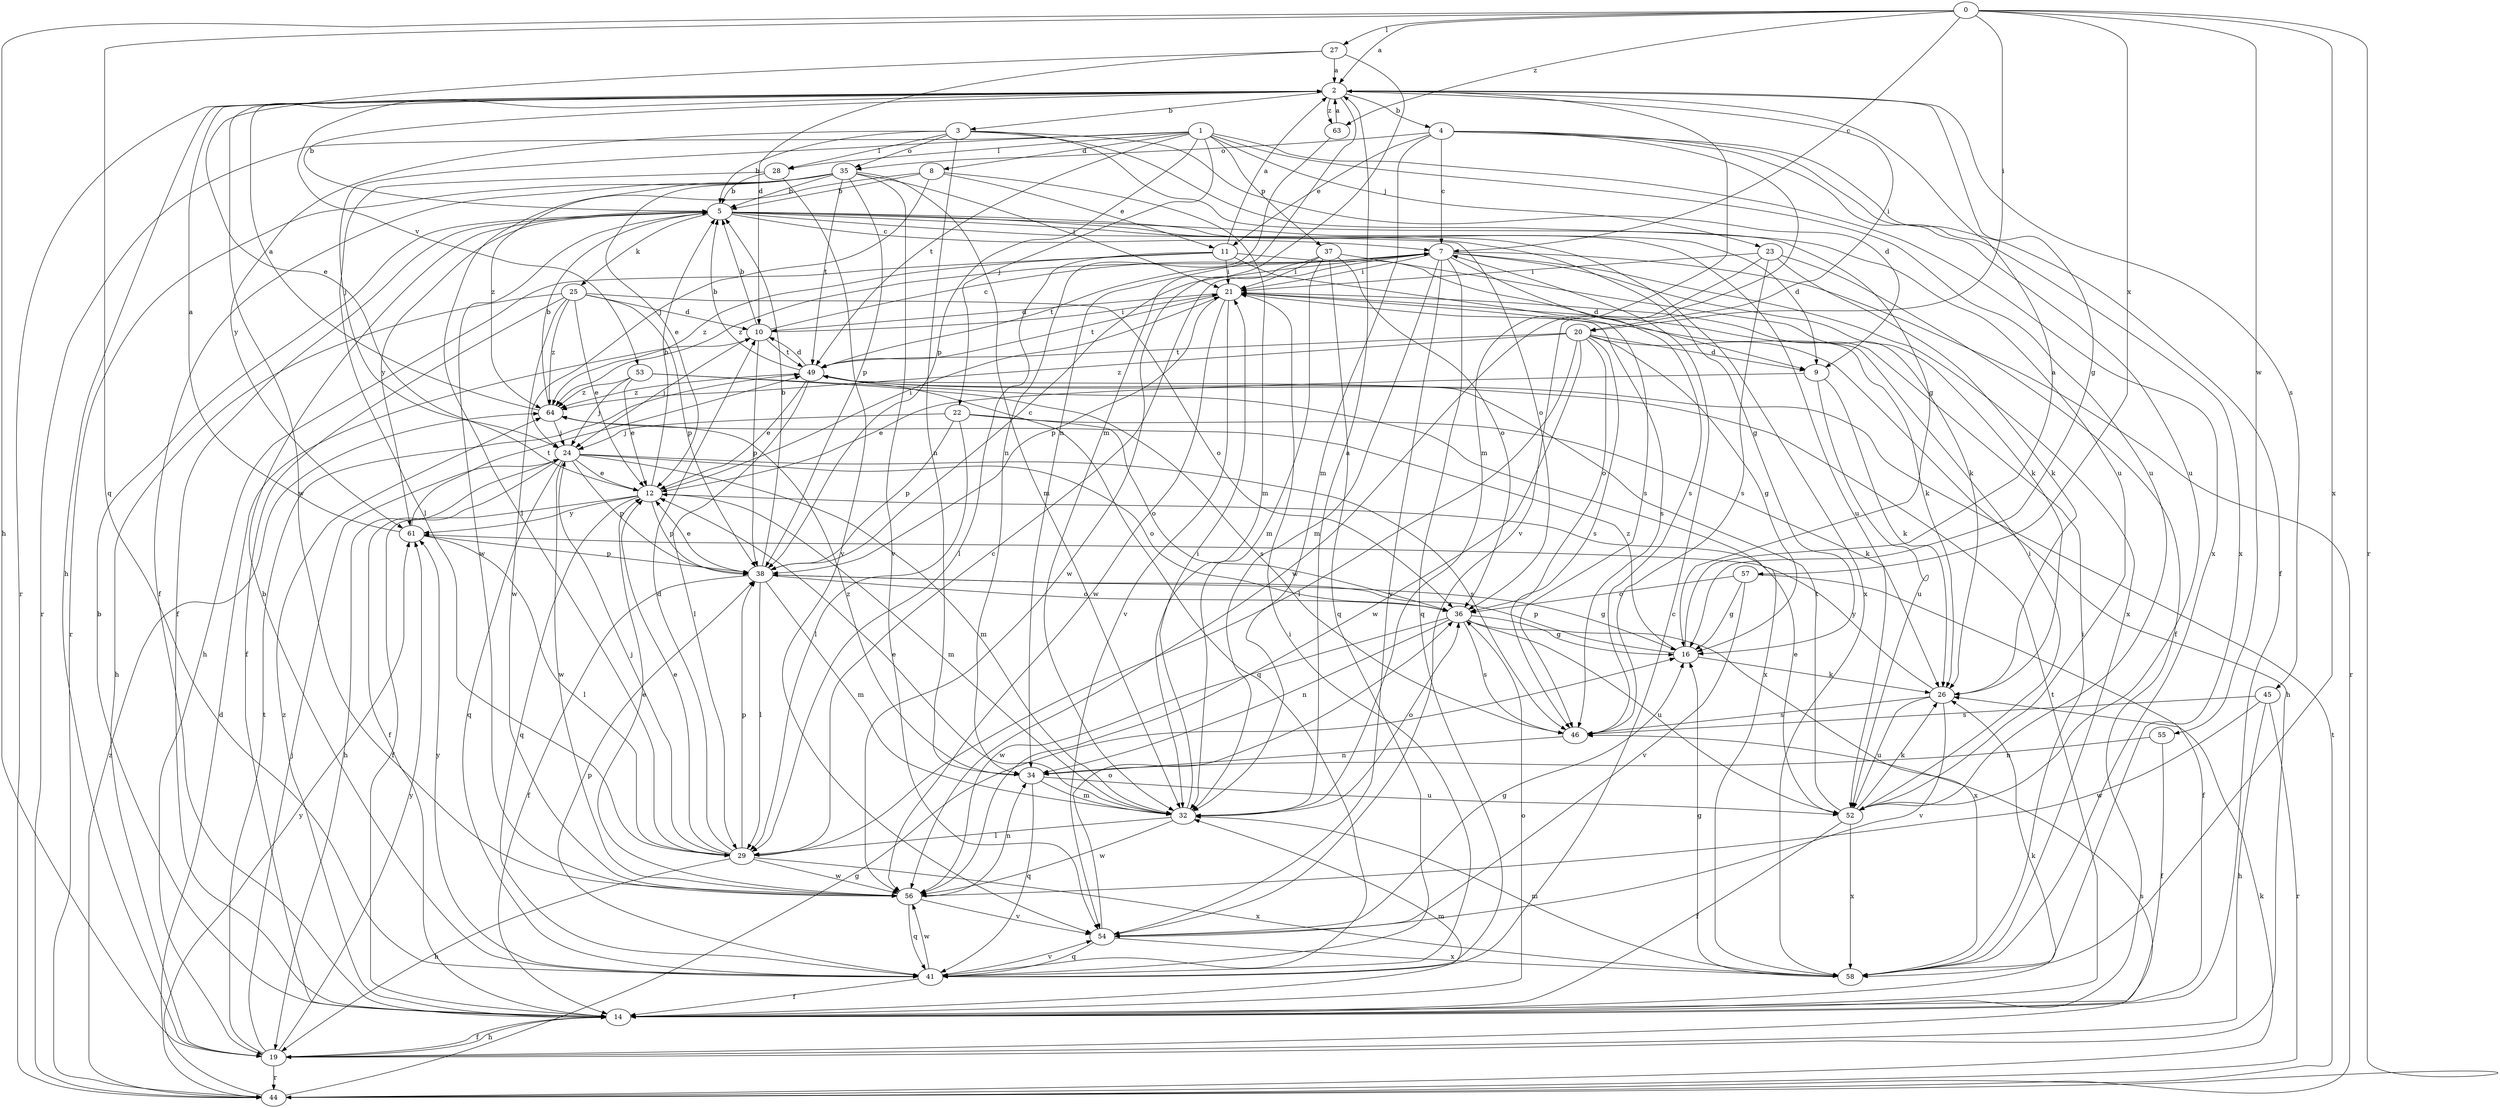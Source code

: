 strict digraph  {
0;
1;
2;
3;
4;
5;
7;
8;
9;
10;
11;
12;
14;
16;
19;
20;
21;
22;
23;
24;
25;
26;
27;
28;
29;
32;
34;
35;
36;
37;
38;
41;
44;
45;
46;
49;
52;
53;
54;
55;
56;
57;
58;
61;
63;
64;
0 -> 2  [label=a];
0 -> 7  [label=c];
0 -> 19  [label=h];
0 -> 20  [label=i];
0 -> 27  [label=l];
0 -> 41  [label=q];
0 -> 44  [label=r];
0 -> 55  [label=w];
0 -> 57  [label=x];
0 -> 58  [label=x];
0 -> 63  [label=z];
1 -> 8  [label=d];
1 -> 22  [label=j];
1 -> 23  [label=j];
1 -> 24  [label=j];
1 -> 28  [label=l];
1 -> 37  [label=p];
1 -> 38  [label=p];
1 -> 44  [label=r];
1 -> 49  [label=t];
1 -> 52  [label=u];
1 -> 58  [label=x];
2 -> 3  [label=b];
2 -> 4  [label=b];
2 -> 5  [label=b];
2 -> 16  [label=g];
2 -> 19  [label=h];
2 -> 20  [label=i];
2 -> 32  [label=m];
2 -> 34  [label=n];
2 -> 44  [label=r];
2 -> 45  [label=s];
2 -> 53  [label=v];
2 -> 56  [label=w];
2 -> 63  [label=z];
3 -> 5  [label=b];
3 -> 9  [label=d];
3 -> 16  [label=g];
3 -> 28  [label=l];
3 -> 34  [label=n];
3 -> 35  [label=o];
3 -> 52  [label=u];
3 -> 61  [label=y];
4 -> 7  [label=c];
4 -> 11  [label=e];
4 -> 14  [label=f];
4 -> 32  [label=m];
4 -> 35  [label=o];
4 -> 52  [label=u];
4 -> 54  [label=v];
4 -> 58  [label=x];
5 -> 7  [label=c];
5 -> 9  [label=d];
5 -> 14  [label=f];
5 -> 16  [label=g];
5 -> 25  [label=k];
5 -> 36  [label=o];
5 -> 52  [label=u];
5 -> 56  [label=w];
5 -> 58  [label=x];
5 -> 61  [label=y];
7 -> 21  [label=i];
7 -> 26  [label=k];
7 -> 32  [label=m];
7 -> 41  [label=q];
7 -> 44  [label=r];
7 -> 46  [label=s];
7 -> 49  [label=t];
7 -> 54  [label=v];
7 -> 58  [label=x];
7 -> 64  [label=z];
8 -> 5  [label=b];
8 -> 11  [label=e];
8 -> 24  [label=j];
8 -> 32  [label=m];
8 -> 64  [label=z];
9 -> 12  [label=e];
9 -> 26  [label=k];
9 -> 52  [label=u];
10 -> 5  [label=b];
10 -> 7  [label=c];
10 -> 21  [label=i];
10 -> 24  [label=j];
10 -> 38  [label=p];
10 -> 49  [label=t];
11 -> 2  [label=a];
11 -> 9  [label=d];
11 -> 19  [label=h];
11 -> 21  [label=i];
11 -> 29  [label=l];
11 -> 46  [label=s];
11 -> 64  [label=z];
12 -> 5  [label=b];
12 -> 14  [label=f];
12 -> 21  [label=i];
12 -> 32  [label=m];
12 -> 38  [label=p];
12 -> 41  [label=q];
12 -> 61  [label=y];
14 -> 5  [label=b];
14 -> 19  [label=h];
14 -> 26  [label=k];
14 -> 32  [label=m];
14 -> 36  [label=o];
14 -> 49  [label=t];
14 -> 64  [label=z];
16 -> 2  [label=a];
16 -> 26  [label=k];
16 -> 38  [label=p];
16 -> 64  [label=z];
19 -> 14  [label=f];
19 -> 24  [label=j];
19 -> 44  [label=r];
19 -> 46  [label=s];
19 -> 49  [label=t];
19 -> 61  [label=y];
20 -> 9  [label=d];
20 -> 16  [label=g];
20 -> 19  [label=h];
20 -> 29  [label=l];
20 -> 36  [label=o];
20 -> 46  [label=s];
20 -> 49  [label=t];
20 -> 56  [label=w];
20 -> 64  [label=z];
21 -> 10  [label=d];
21 -> 26  [label=k];
21 -> 38  [label=p];
21 -> 46  [label=s];
21 -> 49  [label=t];
21 -> 54  [label=v];
21 -> 56  [label=w];
22 -> 24  [label=j];
22 -> 26  [label=k];
22 -> 29  [label=l];
22 -> 36  [label=o];
22 -> 38  [label=p];
23 -> 14  [label=f];
23 -> 21  [label=i];
23 -> 26  [label=k];
23 -> 46  [label=s];
23 -> 56  [label=w];
24 -> 12  [label=e];
24 -> 14  [label=f];
24 -> 19  [label=h];
24 -> 32  [label=m];
24 -> 36  [label=o];
24 -> 38  [label=p];
24 -> 41  [label=q];
24 -> 46  [label=s];
24 -> 56  [label=w];
25 -> 10  [label=d];
25 -> 12  [label=e];
25 -> 14  [label=f];
25 -> 19  [label=h];
25 -> 36  [label=o];
25 -> 38  [label=p];
25 -> 56  [label=w];
25 -> 64  [label=z];
26 -> 46  [label=s];
26 -> 52  [label=u];
26 -> 54  [label=v];
26 -> 61  [label=y];
27 -> 2  [label=a];
27 -> 10  [label=d];
27 -> 12  [label=e];
27 -> 32  [label=m];
28 -> 5  [label=b];
28 -> 29  [label=l];
28 -> 54  [label=v];
29 -> 7  [label=c];
29 -> 10  [label=d];
29 -> 12  [label=e];
29 -> 19  [label=h];
29 -> 24  [label=j];
29 -> 38  [label=p];
29 -> 56  [label=w];
29 -> 58  [label=x];
32 -> 2  [label=a];
32 -> 12  [label=e];
32 -> 21  [label=i];
32 -> 29  [label=l];
32 -> 36  [label=o];
32 -> 56  [label=w];
34 -> 32  [label=m];
34 -> 41  [label=q];
34 -> 52  [label=u];
34 -> 64  [label=z];
35 -> 5  [label=b];
35 -> 12  [label=e];
35 -> 14  [label=f];
35 -> 21  [label=i];
35 -> 29  [label=l];
35 -> 32  [label=m];
35 -> 38  [label=p];
35 -> 44  [label=r];
35 -> 49  [label=t];
35 -> 54  [label=v];
36 -> 16  [label=g];
36 -> 34  [label=n];
36 -> 46  [label=s];
36 -> 52  [label=u];
36 -> 56  [label=w];
36 -> 58  [label=x];
37 -> 21  [label=i];
37 -> 26  [label=k];
37 -> 32  [label=m];
37 -> 36  [label=o];
37 -> 41  [label=q];
37 -> 56  [label=w];
38 -> 5  [label=b];
38 -> 7  [label=c];
38 -> 12  [label=e];
38 -> 14  [label=f];
38 -> 16  [label=g];
38 -> 29  [label=l];
38 -> 32  [label=m];
38 -> 36  [label=o];
41 -> 5  [label=b];
41 -> 7  [label=c];
41 -> 14  [label=f];
41 -> 21  [label=i];
41 -> 38  [label=p];
41 -> 54  [label=v];
41 -> 56  [label=w];
41 -> 61  [label=y];
44 -> 10  [label=d];
44 -> 16  [label=g];
44 -> 26  [label=k];
44 -> 49  [label=t];
44 -> 61  [label=y];
44 -> 64  [label=z];
45 -> 19  [label=h];
45 -> 44  [label=r];
45 -> 46  [label=s];
45 -> 56  [label=w];
46 -> 34  [label=n];
49 -> 5  [label=b];
49 -> 10  [label=d];
49 -> 12  [label=e];
49 -> 29  [label=l];
49 -> 41  [label=q];
49 -> 64  [label=z];
52 -> 12  [label=e];
52 -> 14  [label=f];
52 -> 21  [label=i];
52 -> 26  [label=k];
52 -> 49  [label=t];
52 -> 58  [label=x];
53 -> 12  [label=e];
53 -> 24  [label=j];
53 -> 46  [label=s];
53 -> 58  [label=x];
53 -> 64  [label=z];
54 -> 16  [label=g];
54 -> 36  [label=o];
54 -> 41  [label=q];
54 -> 58  [label=x];
55 -> 14  [label=f];
55 -> 34  [label=n];
56 -> 12  [label=e];
56 -> 34  [label=n];
56 -> 41  [label=q];
56 -> 54  [label=v];
57 -> 14  [label=f];
57 -> 16  [label=g];
57 -> 36  [label=o];
57 -> 54  [label=v];
58 -> 16  [label=g];
58 -> 21  [label=i];
58 -> 32  [label=m];
61 -> 2  [label=a];
61 -> 29  [label=l];
61 -> 38  [label=p];
61 -> 49  [label=t];
63 -> 2  [label=a];
63 -> 34  [label=n];
64 -> 2  [label=a];
64 -> 5  [label=b];
64 -> 24  [label=j];
}
